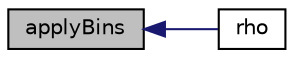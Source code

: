 digraph "applyBins"
{
  bgcolor="transparent";
  edge [fontname="Helvetica",fontsize="10",labelfontname="Helvetica",labelfontsize="10"];
  node [fontname="Helvetica",fontsize="10",shape=record];
  rankdir="LR";
  Node1097 [label="applyBins",height=0.2,width=0.4,color="black", fillcolor="grey75", style="filled", fontcolor="black"];
  Node1097 -> Node1098 [dir="back",color="midnightblue",fontsize="10",style="solid",fontname="Helvetica"];
  Node1098 [label="rho",height=0.2,width=0.4,color="black",URL="$a24365.html#a3e43cc454d1ba86f7476bf40df1d85d4",tooltip="Return rhoRef if the pressure field is dynamic, i.e. p/rho. "];
}
